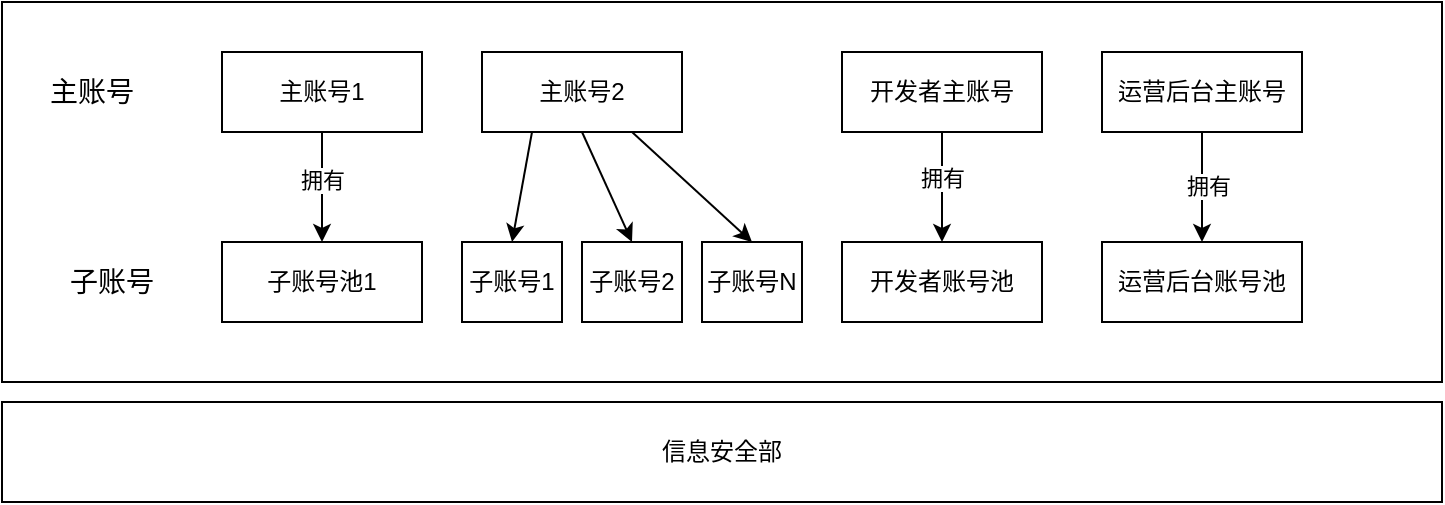 <mxfile version="14.2.4" type="github">
  <diagram id="zMJY6pHNApARpdE64N4f" name="Page-1">
    <mxGraphModel dx="1042" dy="706" grid="1" gridSize="10" guides="1" tooltips="1" connect="1" arrows="1" fold="1" page="1" pageScale="1" pageWidth="827" pageHeight="1169" math="0" shadow="0">
      <root>
        <mxCell id="0" />
        <mxCell id="1" parent="0" />
        <mxCell id="bjx_7LJ1_2yuMm5YCJnN-1" value="" style="rounded=0;whiteSpace=wrap;html=1;fillColor=none;" vertex="1" parent="1">
          <mxGeometry x="90" y="120" width="720" height="190" as="geometry" />
        </mxCell>
        <mxCell id="bjx_7LJ1_2yuMm5YCJnN-2" value="信息安全部" style="rounded=0;whiteSpace=wrap;html=1;fillColor=none;" vertex="1" parent="1">
          <mxGeometry x="90" y="320" width="720" height="50" as="geometry" />
        </mxCell>
        <mxCell id="bjx_7LJ1_2yuMm5YCJnN-12" style="edgeStyle=orthogonalEdgeStyle;rounded=0;orthogonalLoop=1;jettySize=auto;html=1;exitX=0.5;exitY=1;exitDx=0;exitDy=0;entryX=0.5;entryY=0;entryDx=0;entryDy=0;" edge="1" parent="1" source="bjx_7LJ1_2yuMm5YCJnN-3" target="bjx_7LJ1_2yuMm5YCJnN-9">
          <mxGeometry relative="1" as="geometry" />
        </mxCell>
        <mxCell id="bjx_7LJ1_2yuMm5YCJnN-13" value="拥有" style="edgeLabel;html=1;align=center;verticalAlign=middle;resizable=0;points=[];" vertex="1" connectable="0" parent="bjx_7LJ1_2yuMm5YCJnN-12">
          <mxGeometry x="-0.127" relative="1" as="geometry">
            <mxPoint as="offset" />
          </mxGeometry>
        </mxCell>
        <mxCell id="bjx_7LJ1_2yuMm5YCJnN-3" value="主账号1" style="rounded=0;whiteSpace=wrap;html=1;fillColor=none;" vertex="1" parent="1">
          <mxGeometry x="200" y="145" width="100" height="40" as="geometry" />
        </mxCell>
        <mxCell id="bjx_7LJ1_2yuMm5YCJnN-4" value="主账号" style="text;html=1;strokeColor=none;fillColor=none;align=center;verticalAlign=middle;whiteSpace=wrap;rounded=0;fontSize=14;" vertex="1" parent="1">
          <mxGeometry x="110" y="155" width="50" height="20" as="geometry" />
        </mxCell>
        <mxCell id="bjx_7LJ1_2yuMm5YCJnN-20" style="edgeStyle=none;rounded=0;orthogonalLoop=1;jettySize=auto;html=1;exitX=0.5;exitY=1;exitDx=0;exitDy=0;entryX=0.5;entryY=0;entryDx=0;entryDy=0;" edge="1" parent="1" source="bjx_7LJ1_2yuMm5YCJnN-5" target="bjx_7LJ1_2yuMm5YCJnN-10">
          <mxGeometry relative="1" as="geometry" />
        </mxCell>
        <mxCell id="bjx_7LJ1_2yuMm5YCJnN-22" value="拥有" style="edgeLabel;html=1;align=center;verticalAlign=middle;resizable=0;points=[];" vertex="1" connectable="0" parent="bjx_7LJ1_2yuMm5YCJnN-20">
          <mxGeometry x="-0.164" relative="1" as="geometry">
            <mxPoint as="offset" />
          </mxGeometry>
        </mxCell>
        <mxCell id="bjx_7LJ1_2yuMm5YCJnN-5" value="开发者主账号" style="rounded=0;whiteSpace=wrap;html=1;fillColor=none;" vertex="1" parent="1">
          <mxGeometry x="510" y="145" width="100" height="40" as="geometry" />
        </mxCell>
        <mxCell id="bjx_7LJ1_2yuMm5YCJnN-21" style="edgeStyle=none;rounded=0;orthogonalLoop=1;jettySize=auto;html=1;exitX=0.5;exitY=1;exitDx=0;exitDy=0;entryX=0.5;entryY=0;entryDx=0;entryDy=0;" edge="1" parent="1" source="bjx_7LJ1_2yuMm5YCJnN-6" target="bjx_7LJ1_2yuMm5YCJnN-11">
          <mxGeometry relative="1" as="geometry" />
        </mxCell>
        <mxCell id="bjx_7LJ1_2yuMm5YCJnN-23" value="拥有" style="edgeLabel;html=1;align=center;verticalAlign=middle;resizable=0;points=[];" vertex="1" connectable="0" parent="bjx_7LJ1_2yuMm5YCJnN-21">
          <mxGeometry x="-0.018" y="3" relative="1" as="geometry">
            <mxPoint as="offset" />
          </mxGeometry>
        </mxCell>
        <mxCell id="bjx_7LJ1_2yuMm5YCJnN-6" value="运营后台主账号" style="rounded=0;whiteSpace=wrap;html=1;fillColor=none;" vertex="1" parent="1">
          <mxGeometry x="640" y="145" width="100" height="40" as="geometry" />
        </mxCell>
        <mxCell id="bjx_7LJ1_2yuMm5YCJnN-17" style="rounded=0;orthogonalLoop=1;jettySize=auto;html=1;exitX=0.25;exitY=1;exitDx=0;exitDy=0;entryX=0.5;entryY=0;entryDx=0;entryDy=0;" edge="1" parent="1" source="bjx_7LJ1_2yuMm5YCJnN-8" target="bjx_7LJ1_2yuMm5YCJnN-14">
          <mxGeometry relative="1" as="geometry" />
        </mxCell>
        <mxCell id="bjx_7LJ1_2yuMm5YCJnN-18" style="edgeStyle=none;rounded=0;orthogonalLoop=1;jettySize=auto;html=1;exitX=0.5;exitY=1;exitDx=0;exitDy=0;entryX=0.5;entryY=0;entryDx=0;entryDy=0;" edge="1" parent="1" source="bjx_7LJ1_2yuMm5YCJnN-8" target="bjx_7LJ1_2yuMm5YCJnN-15">
          <mxGeometry relative="1" as="geometry" />
        </mxCell>
        <mxCell id="bjx_7LJ1_2yuMm5YCJnN-19" style="edgeStyle=none;rounded=0;orthogonalLoop=1;jettySize=auto;html=1;exitX=0.75;exitY=1;exitDx=0;exitDy=0;entryX=0.5;entryY=0;entryDx=0;entryDy=0;" edge="1" parent="1" source="bjx_7LJ1_2yuMm5YCJnN-8" target="bjx_7LJ1_2yuMm5YCJnN-16">
          <mxGeometry relative="1" as="geometry" />
        </mxCell>
        <mxCell id="bjx_7LJ1_2yuMm5YCJnN-8" value="主账号2" style="rounded=0;whiteSpace=wrap;html=1;fillColor=none;" vertex="1" parent="1">
          <mxGeometry x="330" y="145" width="100" height="40" as="geometry" />
        </mxCell>
        <mxCell id="bjx_7LJ1_2yuMm5YCJnN-9" value="子账号池1" style="rounded=0;whiteSpace=wrap;html=1;fillColor=none;" vertex="1" parent="1">
          <mxGeometry x="200" y="240" width="100" height="40" as="geometry" />
        </mxCell>
        <mxCell id="bjx_7LJ1_2yuMm5YCJnN-10" value="开发者账号池" style="rounded=0;whiteSpace=wrap;html=1;fillColor=none;" vertex="1" parent="1">
          <mxGeometry x="510" y="240" width="100" height="40" as="geometry" />
        </mxCell>
        <mxCell id="bjx_7LJ1_2yuMm5YCJnN-11" value="运营后台账号池" style="rounded=0;whiteSpace=wrap;html=1;fillColor=none;" vertex="1" parent="1">
          <mxGeometry x="640" y="240" width="100" height="40" as="geometry" />
        </mxCell>
        <mxCell id="bjx_7LJ1_2yuMm5YCJnN-14" value="子账号1" style="rounded=0;whiteSpace=wrap;html=1;fillColor=none;" vertex="1" parent="1">
          <mxGeometry x="320" y="240" width="50" height="40" as="geometry" />
        </mxCell>
        <mxCell id="bjx_7LJ1_2yuMm5YCJnN-15" value="子账号2" style="rounded=0;whiteSpace=wrap;html=1;fillColor=none;" vertex="1" parent="1">
          <mxGeometry x="380" y="240" width="50" height="40" as="geometry" />
        </mxCell>
        <mxCell id="bjx_7LJ1_2yuMm5YCJnN-16" value="子账号N" style="rounded=0;whiteSpace=wrap;html=1;fillColor=none;" vertex="1" parent="1">
          <mxGeometry x="440" y="240" width="50" height="40" as="geometry" />
        </mxCell>
        <mxCell id="bjx_7LJ1_2yuMm5YCJnN-24" value="子账号" style="text;html=1;strokeColor=none;fillColor=none;align=center;verticalAlign=middle;whiteSpace=wrap;rounded=0;fontSize=14;" vertex="1" parent="1">
          <mxGeometry x="120" y="250" width="50" height="20" as="geometry" />
        </mxCell>
      </root>
    </mxGraphModel>
  </diagram>
</mxfile>
